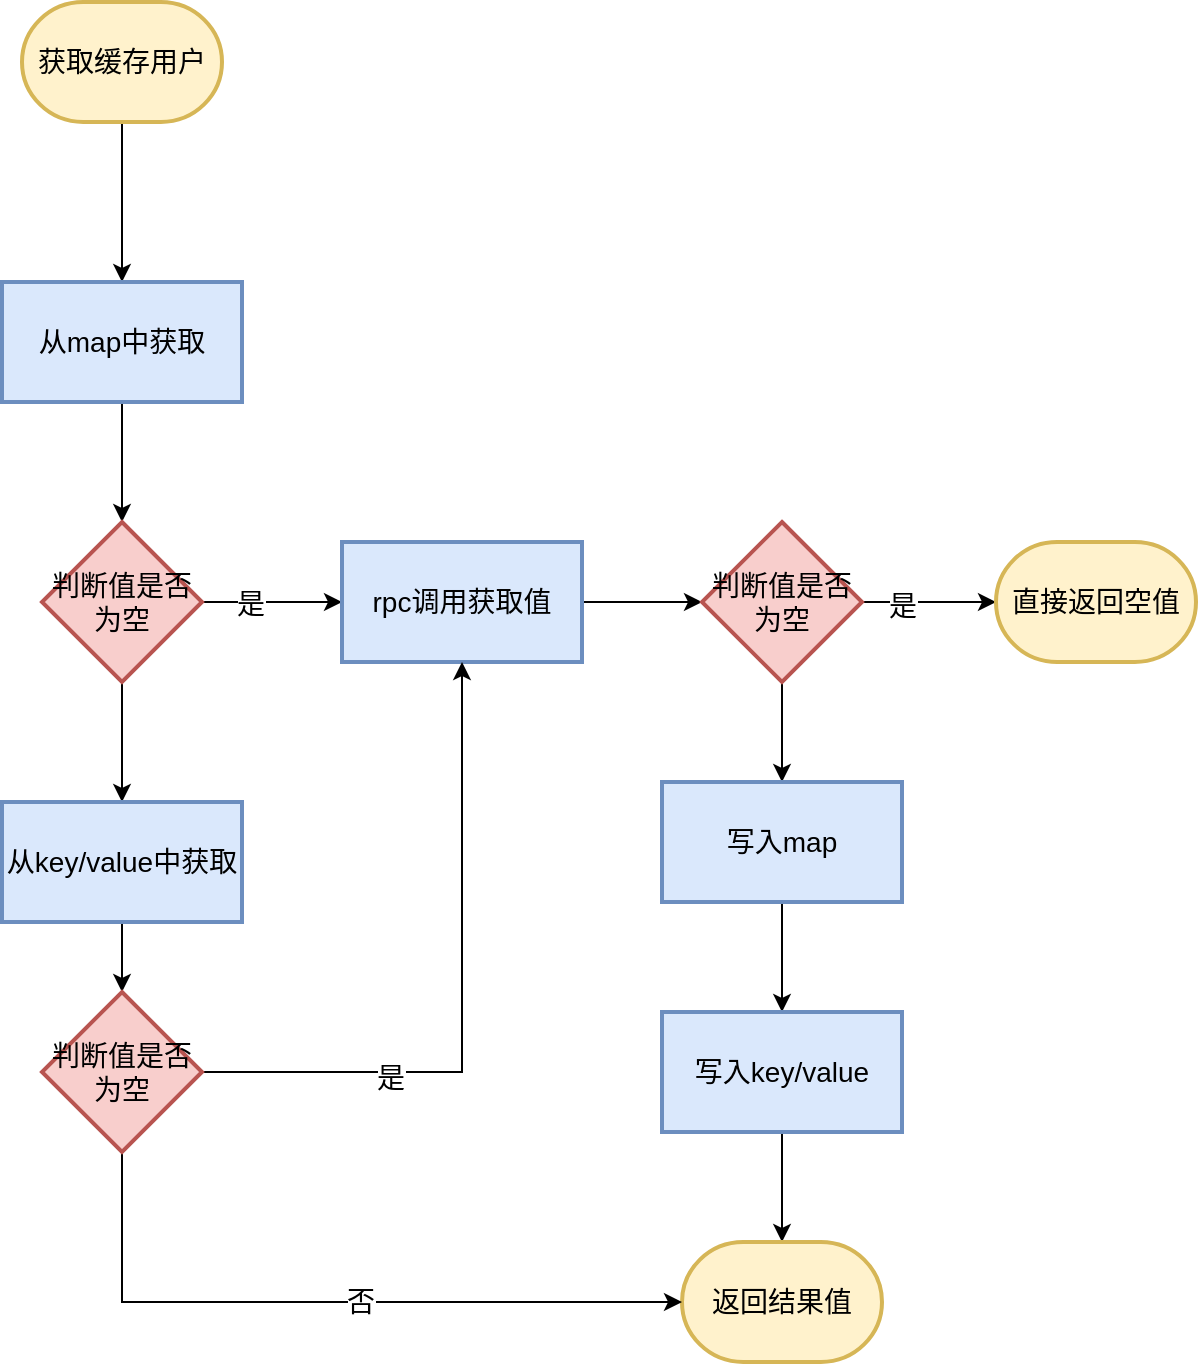 <mxfile version="20.7.4" type="github">
  <diagram id="kLts_IBcZ2HpCh8pD45_" name="第 1 页">
    <mxGraphModel dx="1159" dy="796" grid="1" gridSize="10" guides="1" tooltips="1" connect="1" arrows="1" fold="1" page="1" pageScale="1" pageWidth="827" pageHeight="1169" math="0" shadow="0">
      <root>
        <mxCell id="0" />
        <mxCell id="1" parent="0" />
        <mxCell id="J-Pv7_Vkf3YSL0h_WbMz-5" value="" style="edgeStyle=orthogonalEdgeStyle;rounded=0;orthogonalLoop=1;jettySize=auto;html=1;fontSize=14;" edge="1" parent="1" source="J-Pv7_Vkf3YSL0h_WbMz-3" target="J-Pv7_Vkf3YSL0h_WbMz-4">
          <mxGeometry relative="1" as="geometry" />
        </mxCell>
        <mxCell id="J-Pv7_Vkf3YSL0h_WbMz-3" value="获取缓存用户" style="strokeWidth=2;html=1;shape=mxgraph.flowchart.terminator;whiteSpace=wrap;fontSize=14;fillColor=#fff2cc;strokeColor=#d6b656;" vertex="1" parent="1">
          <mxGeometry x="340" y="80" width="100" height="60" as="geometry" />
        </mxCell>
        <mxCell id="J-Pv7_Vkf3YSL0h_WbMz-10" style="edgeStyle=orthogonalEdgeStyle;rounded=0;orthogonalLoop=1;jettySize=auto;html=1;fontSize=14;" edge="1" parent="1" source="J-Pv7_Vkf3YSL0h_WbMz-4" target="J-Pv7_Vkf3YSL0h_WbMz-6">
          <mxGeometry relative="1" as="geometry" />
        </mxCell>
        <mxCell id="J-Pv7_Vkf3YSL0h_WbMz-4" value="从map中获取" style="whiteSpace=wrap;html=1;strokeWidth=2;fontSize=14;fillColor=#dae8fc;strokeColor=#6c8ebf;" vertex="1" parent="1">
          <mxGeometry x="330" y="220" width="120" height="60" as="geometry" />
        </mxCell>
        <mxCell id="J-Pv7_Vkf3YSL0h_WbMz-8" value="" style="edgeStyle=orthogonalEdgeStyle;rounded=0;orthogonalLoop=1;jettySize=auto;html=1;fontSize=14;" edge="1" parent="1" source="J-Pv7_Vkf3YSL0h_WbMz-6" target="J-Pv7_Vkf3YSL0h_WbMz-7">
          <mxGeometry relative="1" as="geometry" />
        </mxCell>
        <mxCell id="J-Pv7_Vkf3YSL0h_WbMz-9" value="是" style="edgeLabel;html=1;align=center;verticalAlign=middle;resizable=0;points=[];fontSize=14;" vertex="1" connectable="0" parent="J-Pv7_Vkf3YSL0h_WbMz-8">
          <mxGeometry x="-0.333" relative="1" as="geometry">
            <mxPoint y="1" as="offset" />
          </mxGeometry>
        </mxCell>
        <mxCell id="J-Pv7_Vkf3YSL0h_WbMz-24" style="edgeStyle=orthogonalEdgeStyle;rounded=0;orthogonalLoop=1;jettySize=auto;html=1;entryX=0.5;entryY=0;entryDx=0;entryDy=0;fontSize=14;" edge="1" parent="1" source="J-Pv7_Vkf3YSL0h_WbMz-6" target="J-Pv7_Vkf3YSL0h_WbMz-23">
          <mxGeometry relative="1" as="geometry" />
        </mxCell>
        <mxCell id="J-Pv7_Vkf3YSL0h_WbMz-6" value="判断值是否为空" style="rhombus;whiteSpace=wrap;html=1;strokeWidth=2;fontSize=14;fillColor=#f8cecc;strokeColor=#b85450;" vertex="1" parent="1">
          <mxGeometry x="350" y="340" width="80" height="80" as="geometry" />
        </mxCell>
        <mxCell id="J-Pv7_Vkf3YSL0h_WbMz-12" style="edgeStyle=orthogonalEdgeStyle;rounded=0;orthogonalLoop=1;jettySize=auto;html=1;entryX=0;entryY=0.5;entryDx=0;entryDy=0;fontSize=14;" edge="1" parent="1" source="J-Pv7_Vkf3YSL0h_WbMz-7" target="J-Pv7_Vkf3YSL0h_WbMz-11">
          <mxGeometry relative="1" as="geometry" />
        </mxCell>
        <mxCell id="J-Pv7_Vkf3YSL0h_WbMz-7" value="rpc调用获取值" style="whiteSpace=wrap;html=1;strokeWidth=2;fontSize=14;fillColor=#dae8fc;strokeColor=#6c8ebf;" vertex="1" parent="1">
          <mxGeometry x="500" y="350" width="120" height="60" as="geometry" />
        </mxCell>
        <mxCell id="J-Pv7_Vkf3YSL0h_WbMz-14" value="" style="edgeStyle=orthogonalEdgeStyle;rounded=0;orthogonalLoop=1;jettySize=auto;html=1;fontSize=14;" edge="1" parent="1" source="J-Pv7_Vkf3YSL0h_WbMz-11" target="J-Pv7_Vkf3YSL0h_WbMz-16">
          <mxGeometry relative="1" as="geometry">
            <mxPoint x="820" y="380" as="targetPoint" />
          </mxGeometry>
        </mxCell>
        <mxCell id="J-Pv7_Vkf3YSL0h_WbMz-15" value="是" style="edgeLabel;html=1;align=center;verticalAlign=middle;resizable=0;points=[];fontSize=14;" vertex="1" connectable="0" parent="J-Pv7_Vkf3YSL0h_WbMz-14">
          <mxGeometry x="-0.4" y="-1" relative="1" as="geometry">
            <mxPoint y="1" as="offset" />
          </mxGeometry>
        </mxCell>
        <mxCell id="J-Pv7_Vkf3YSL0h_WbMz-18" value="" style="edgeStyle=orthogonalEdgeStyle;rounded=0;orthogonalLoop=1;jettySize=auto;html=1;fontSize=14;" edge="1" parent="1" source="J-Pv7_Vkf3YSL0h_WbMz-11" target="J-Pv7_Vkf3YSL0h_WbMz-17">
          <mxGeometry relative="1" as="geometry" />
        </mxCell>
        <mxCell id="J-Pv7_Vkf3YSL0h_WbMz-11" value="判断值是否为空" style="rhombus;whiteSpace=wrap;html=1;strokeWidth=2;fontSize=14;fillColor=#f8cecc;strokeColor=#b85450;" vertex="1" parent="1">
          <mxGeometry x="680" y="340" width="80" height="80" as="geometry" />
        </mxCell>
        <mxCell id="J-Pv7_Vkf3YSL0h_WbMz-16" value="直接返回空值" style="strokeWidth=2;html=1;shape=mxgraph.flowchart.terminator;whiteSpace=wrap;fontSize=14;fillColor=#fff2cc;strokeColor=#d6b656;" vertex="1" parent="1">
          <mxGeometry x="827" y="350" width="100" height="60" as="geometry" />
        </mxCell>
        <mxCell id="J-Pv7_Vkf3YSL0h_WbMz-20" value="" style="edgeStyle=orthogonalEdgeStyle;rounded=0;orthogonalLoop=1;jettySize=auto;html=1;fontSize=14;" edge="1" parent="1" source="J-Pv7_Vkf3YSL0h_WbMz-17" target="J-Pv7_Vkf3YSL0h_WbMz-19">
          <mxGeometry relative="1" as="geometry" />
        </mxCell>
        <mxCell id="J-Pv7_Vkf3YSL0h_WbMz-17" value="写入map" style="whiteSpace=wrap;html=1;strokeWidth=2;fontSize=14;fillColor=#dae8fc;strokeColor=#6c8ebf;" vertex="1" parent="1">
          <mxGeometry x="660" y="470" width="120" height="60" as="geometry" />
        </mxCell>
        <mxCell id="J-Pv7_Vkf3YSL0h_WbMz-22" style="edgeStyle=orthogonalEdgeStyle;rounded=0;orthogonalLoop=1;jettySize=auto;html=1;fontSize=14;" edge="1" parent="1" source="J-Pv7_Vkf3YSL0h_WbMz-19" target="J-Pv7_Vkf3YSL0h_WbMz-21">
          <mxGeometry relative="1" as="geometry" />
        </mxCell>
        <mxCell id="J-Pv7_Vkf3YSL0h_WbMz-19" value="写入key/value" style="whiteSpace=wrap;html=1;strokeWidth=2;fontSize=14;fillColor=#dae8fc;strokeColor=#6c8ebf;" vertex="1" parent="1">
          <mxGeometry x="660" y="585" width="120" height="60" as="geometry" />
        </mxCell>
        <mxCell id="J-Pv7_Vkf3YSL0h_WbMz-21" value="返回结果值" style="strokeWidth=2;html=1;shape=mxgraph.flowchart.terminator;whiteSpace=wrap;fontSize=14;fillColor=#fff2cc;strokeColor=#d6b656;" vertex="1" parent="1">
          <mxGeometry x="670" y="700" width="100" height="60" as="geometry" />
        </mxCell>
        <mxCell id="J-Pv7_Vkf3YSL0h_WbMz-26" style="edgeStyle=orthogonalEdgeStyle;rounded=0;orthogonalLoop=1;jettySize=auto;html=1;fontSize=14;" edge="1" parent="1" source="J-Pv7_Vkf3YSL0h_WbMz-23" target="J-Pv7_Vkf3YSL0h_WbMz-25">
          <mxGeometry relative="1" as="geometry" />
        </mxCell>
        <mxCell id="J-Pv7_Vkf3YSL0h_WbMz-23" value="从key/value中获取" style="whiteSpace=wrap;html=1;fontSize=14;strokeWidth=2;fillColor=#dae8fc;strokeColor=#6c8ebf;" vertex="1" parent="1">
          <mxGeometry x="330" y="480" width="120" height="60" as="geometry" />
        </mxCell>
        <mxCell id="J-Pv7_Vkf3YSL0h_WbMz-27" style="edgeStyle=orthogonalEdgeStyle;rounded=0;orthogonalLoop=1;jettySize=auto;html=1;fontSize=14;" edge="1" parent="1" source="J-Pv7_Vkf3YSL0h_WbMz-25" target="J-Pv7_Vkf3YSL0h_WbMz-7">
          <mxGeometry relative="1" as="geometry" />
        </mxCell>
        <mxCell id="J-Pv7_Vkf3YSL0h_WbMz-28" value="是" style="edgeLabel;html=1;align=center;verticalAlign=middle;resizable=0;points=[];fontSize=14;" vertex="1" connectable="0" parent="J-Pv7_Vkf3YSL0h_WbMz-27">
          <mxGeometry x="-0.439" y="-2" relative="1" as="geometry">
            <mxPoint y="1" as="offset" />
          </mxGeometry>
        </mxCell>
        <mxCell id="J-Pv7_Vkf3YSL0h_WbMz-29" style="edgeStyle=orthogonalEdgeStyle;rounded=0;orthogonalLoop=1;jettySize=auto;html=1;entryX=0;entryY=0.5;entryDx=0;entryDy=0;entryPerimeter=0;fontSize=14;" edge="1" parent="1" source="J-Pv7_Vkf3YSL0h_WbMz-25" target="J-Pv7_Vkf3YSL0h_WbMz-21">
          <mxGeometry relative="1" as="geometry">
            <Array as="points">
              <mxPoint x="390" y="730" />
            </Array>
          </mxGeometry>
        </mxCell>
        <mxCell id="J-Pv7_Vkf3YSL0h_WbMz-30" value="否" style="edgeLabel;html=1;align=center;verticalAlign=middle;resizable=0;points=[];fontSize=14;" vertex="1" connectable="0" parent="J-Pv7_Vkf3YSL0h_WbMz-29">
          <mxGeometry x="0.093" y="1" relative="1" as="geometry">
            <mxPoint y="1" as="offset" />
          </mxGeometry>
        </mxCell>
        <mxCell id="J-Pv7_Vkf3YSL0h_WbMz-25" value="判断值是否为空" style="rhombus;whiteSpace=wrap;html=1;strokeWidth=2;fontSize=14;fillColor=#f8cecc;strokeColor=#b85450;" vertex="1" parent="1">
          <mxGeometry x="350" y="575" width="80" height="80" as="geometry" />
        </mxCell>
      </root>
    </mxGraphModel>
  </diagram>
</mxfile>
